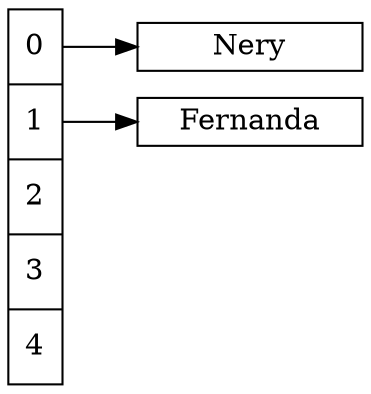 digraph lista{ 
 nodesep=.05;
rankdir = LR; 
node [shape=record,width=.1,height=.1];
nodeArreglo [label = "<f0> 0  |<f1> 1 |<f2> 2 |<f3> 3 |<f4> 4",height=2.5];
 node [width = 1.5];
node0[label = " {<n> Nery} " ];
nodeArreglo:f0-> node0:n;
node1[label = " {<n> Fernanda} " ];
nodeArreglo:f1-> node1:n;
}